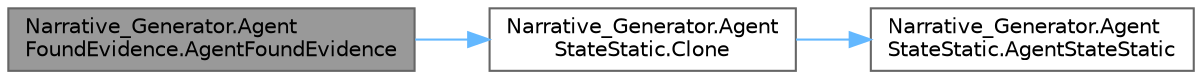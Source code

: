 digraph "Narrative_Generator.AgentFoundEvidence.AgentFoundEvidence"
{
 // LATEX_PDF_SIZE
  bgcolor="transparent";
  edge [fontname=Helvetica,fontsize=10,labelfontname=Helvetica,labelfontsize=10];
  node [fontname=Helvetica,fontsize=10,shape=box,height=0.2,width=0.4];
  rankdir="LR";
  Node1 [label="Narrative_Generator.Agent\lFoundEvidence.AgentFoundEvidence",height=0.2,width=0.4,color="gray40", fillcolor="grey60", style="filled", fontcolor="black",tooltip="Constructor with parameters of the AgentFoundEvidence, which creates a new instance of the AgentFound..."];
  Node1 -> Node2 [color="steelblue1",style="solid"];
  Node2 [label="Narrative_Generator.Agent\lStateStatic.Clone",height=0.2,width=0.4,color="grey40", fillcolor="white", style="filled",URL="$class_narrative___generator_1_1_agent_state_static.html#a32adf4a2449433f482775916d9beb111",tooltip="Method for cloning an agent."];
  Node2 -> Node3 [color="steelblue1",style="solid"];
  Node3 [label="Narrative_Generator.Agent\lStateStatic.AgentStateStatic",height=0.2,width=0.4,color="grey40", fillcolor="white", style="filled",URL="$class_narrative___generator_1_1_agent_state_static.html#a4f099a7caf5f22743a45796618db1dc7",tooltip="Method-constructor of the static part of the agent (without input parameters)."];
}
